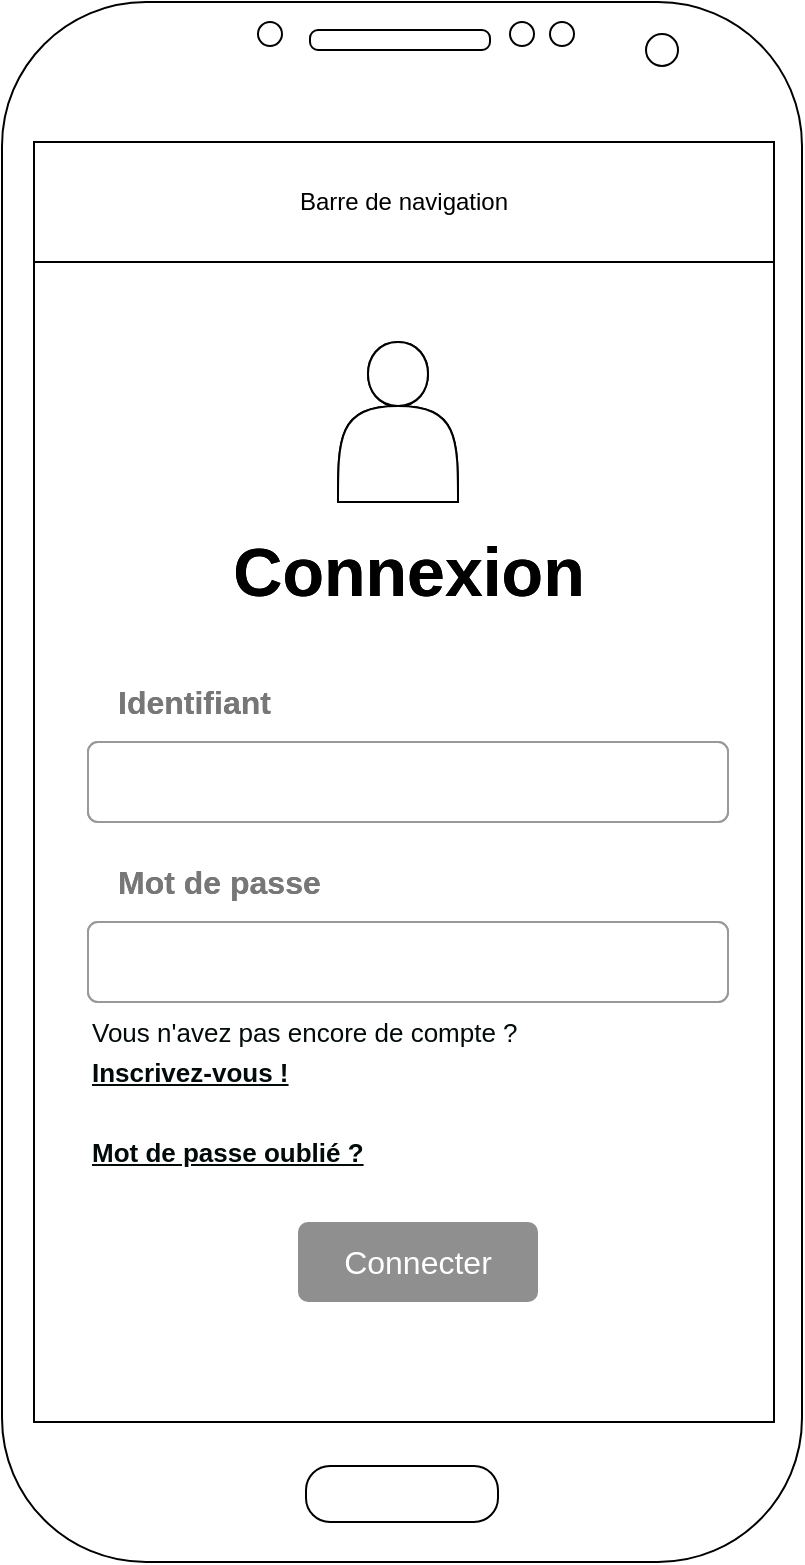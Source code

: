 <mxfile version="20.2.3" type="device"><diagram id="3M2_sD9lSML2Bdx2pEZl" name="Page-1"><mxGraphModel dx="1595" dy="821" grid="1" gridSize="10" guides="1" tooltips="1" connect="1" arrows="1" fold="1" page="1" pageScale="1" pageWidth="827" pageHeight="1169" math="0" shadow="0"><root><mxCell id="0"/><mxCell id="1" parent="0"/><mxCell id="55dhiOcAt7gk3NpKwznk-15" value="" style="verticalLabelPosition=bottom;verticalAlign=top;html=1;shadow=0;dashed=0;strokeWidth=1;shape=mxgraph.android.phone2;fillStyle=auto;fontSize=19;" parent="1" vertex="1"><mxGeometry x="210" y="50" width="400" height="780" as="geometry"/></mxCell><mxCell id="_zoGtXDnthxCsJBWHSZ2-1" value="Barre de navigation" style="rounded=0;whiteSpace=wrap;html=1;" parent="1" vertex="1"><mxGeometry x="226" y="120" width="370" height="60" as="geometry"/></mxCell><mxCell id="7oqE5NAEbh0Fz9nixUYL-19" value="" style="html=1;shadow=0;dashed=0;shape=mxgraph.bootstrap.rrect;rSize=5;strokeColor=#999999;fillColor=#ffffff;fontColor=#777777;whiteSpace=wrap;align=left;verticalAlign=middle;fontStyle=0;fontSize=14;spacing=15;" vertex="1" parent="1"><mxGeometry x="253" y="510" width="320" height="40" as="geometry"/></mxCell><mxCell id="7oqE5NAEbh0Fz9nixUYL-20" value="Identifiant" style="strokeColor=none;fillColor=none;fontColor=#777777;whiteSpace=wrap;align=left;verticalAlign=middle;fontStyle=1;fontSize=16;spacing=15;" vertex="1" parent="1"><mxGeometry x="253" y="380" width="150" height="40" as="geometry"/></mxCell><mxCell id="7oqE5NAEbh0Fz9nixUYL-21" value="Mot de passe" style="strokeColor=none;fillColor=none;fontColor=#777777;whiteSpace=wrap;align=left;verticalAlign=middle;fontStyle=1;fontSize=16;spacing=15;" vertex="1" parent="1"><mxGeometry x="253" y="470" width="150" height="40" as="geometry"/></mxCell><mxCell id="7oqE5NAEbh0Fz9nixUYL-22" value="Connecter" style="html=1;shadow=0;dashed=0;shape=mxgraph.bootstrap.rrect;rSize=5;strokeColor=none;strokeWidth=1;fillColor=#8F8F8F;fontColor=#FFFFFF;whiteSpace=wrap;align=center;verticalAlign=middle;spacingLeft=0;fontStyle=0;fontSize=16;spacing=5;" vertex="1" parent="1"><mxGeometry x="358" y="660" width="120" height="40" as="geometry"/></mxCell><mxCell id="7oqE5NAEbh0Fz9nixUYL-23" value="" style="html=1;shadow=0;dashed=0;shape=mxgraph.bootstrap.rrect;rSize=5;strokeColor=#999999;fillColor=#ffffff;fontColor=#777777;whiteSpace=wrap;align=left;verticalAlign=middle;fontStyle=0;fontSize=14;spacing=15;" vertex="1" parent="1"><mxGeometry x="253" y="420" width="320" height="40" as="geometry"/></mxCell><mxCell id="7oqE5NAEbh0Fz9nixUYL-24" value="Connexion" style="text;html=1;align=center;verticalAlign=middle;resizable=0;points=[];autosize=1;strokeColor=none;fillColor=none;fontSize=34;fontStyle=1" vertex="1" parent="1"><mxGeometry x="313" y="310" width="200" height="50" as="geometry"/></mxCell><mxCell id="7oqE5NAEbh0Fz9nixUYL-25" value="" style="shape=actor;whiteSpace=wrap;html=1;fontSize=34;" vertex="1" parent="1"><mxGeometry x="378" y="220" width="60" height="80" as="geometry"/></mxCell><mxCell id="7oqE5NAEbh0Fz9nixUYL-27" value="" style="html=1;shadow=0;dashed=0;shape=mxgraph.bootstrap.rrect;rSize=5;strokeColor=#999999;fillColor=#ffffff;fontColor=#777777;whiteSpace=wrap;align=left;verticalAlign=middle;fontStyle=0;fontSize=14;spacing=15;" vertex="1" parent="1"><mxGeometry x="253" y="510" width="320" height="40" as="geometry"/></mxCell><mxCell id="7oqE5NAEbh0Fz9nixUYL-28" value="Identifiant" style="strokeColor=none;fillColor=none;fontColor=#777777;whiteSpace=wrap;align=left;verticalAlign=middle;fontStyle=1;fontSize=16;spacing=15;" vertex="1" parent="1"><mxGeometry x="253" y="380" width="150" height="40" as="geometry"/></mxCell><mxCell id="7oqE5NAEbh0Fz9nixUYL-29" value="Mot de passe" style="strokeColor=none;fillColor=none;fontColor=#777777;whiteSpace=wrap;align=left;verticalAlign=middle;fontStyle=1;fontSize=16;spacing=15;" vertex="1" parent="1"><mxGeometry x="253" y="470" width="150" height="40" as="geometry"/></mxCell><mxCell id="7oqE5NAEbh0Fz9nixUYL-31" value="" style="html=1;shadow=0;dashed=0;shape=mxgraph.bootstrap.rrect;rSize=5;strokeColor=#999999;fillColor=#ffffff;fontColor=#777777;whiteSpace=wrap;align=left;verticalAlign=middle;fontStyle=0;fontSize=14;spacing=15;" vertex="1" parent="1"><mxGeometry x="253" y="420" width="320" height="40" as="geometry"/></mxCell><mxCell id="7oqE5NAEbh0Fz9nixUYL-32" value="Connexion" style="text;html=1;align=center;verticalAlign=middle;resizable=0;points=[];autosize=1;strokeColor=none;fillColor=none;fontSize=34;fontStyle=1" vertex="1" parent="1"><mxGeometry x="313" y="310" width="200" height="50" as="geometry"/></mxCell><mxCell id="7oqE5NAEbh0Fz9nixUYL-33" value="" style="shape=actor;whiteSpace=wrap;html=1;fontSize=34;" vertex="1" parent="1"><mxGeometry x="378" y="220" width="60" height="80" as="geometry"/></mxCell><mxCell id="7oqE5NAEbh0Fz9nixUYL-34" value="Mot de passe oublié ?" style="text;html=1;align=left;verticalAlign=middle;resizable=0;points=[];autosize=1;strokeColor=none;fillColor=none;fontStyle=5;fontColor=#020A0A;fontSize=13;" vertex="1" parent="1"><mxGeometry x="253" y="610" width="160" height="30" as="geometry"/></mxCell><mxCell id="7oqE5NAEbh0Fz9nixUYL-35" value="Vous n'avez pas encore de compte ?&amp;nbsp;" style="text;html=1;align=left;verticalAlign=middle;resizable=0;points=[];autosize=1;strokeColor=none;fillColor=none;fontStyle=0;fontColor=#020A0A;fontSize=13;" vertex="1" parent="1"><mxGeometry x="253" y="550" width="240" height="30" as="geometry"/></mxCell><mxCell id="7oqE5NAEbh0Fz9nixUYL-36" value="&lt;b&gt;Inscrivez-vous !&lt;/b&gt;" style="text;html=1;align=left;verticalAlign=middle;resizable=0;points=[];autosize=1;strokeColor=none;fillColor=none;fontStyle=4;fontColor=#020A0A;fontSize=13;" vertex="1" parent="1"><mxGeometry x="253" y="570" width="120" height="30" as="geometry"/></mxCell></root></mxGraphModel></diagram></mxfile>